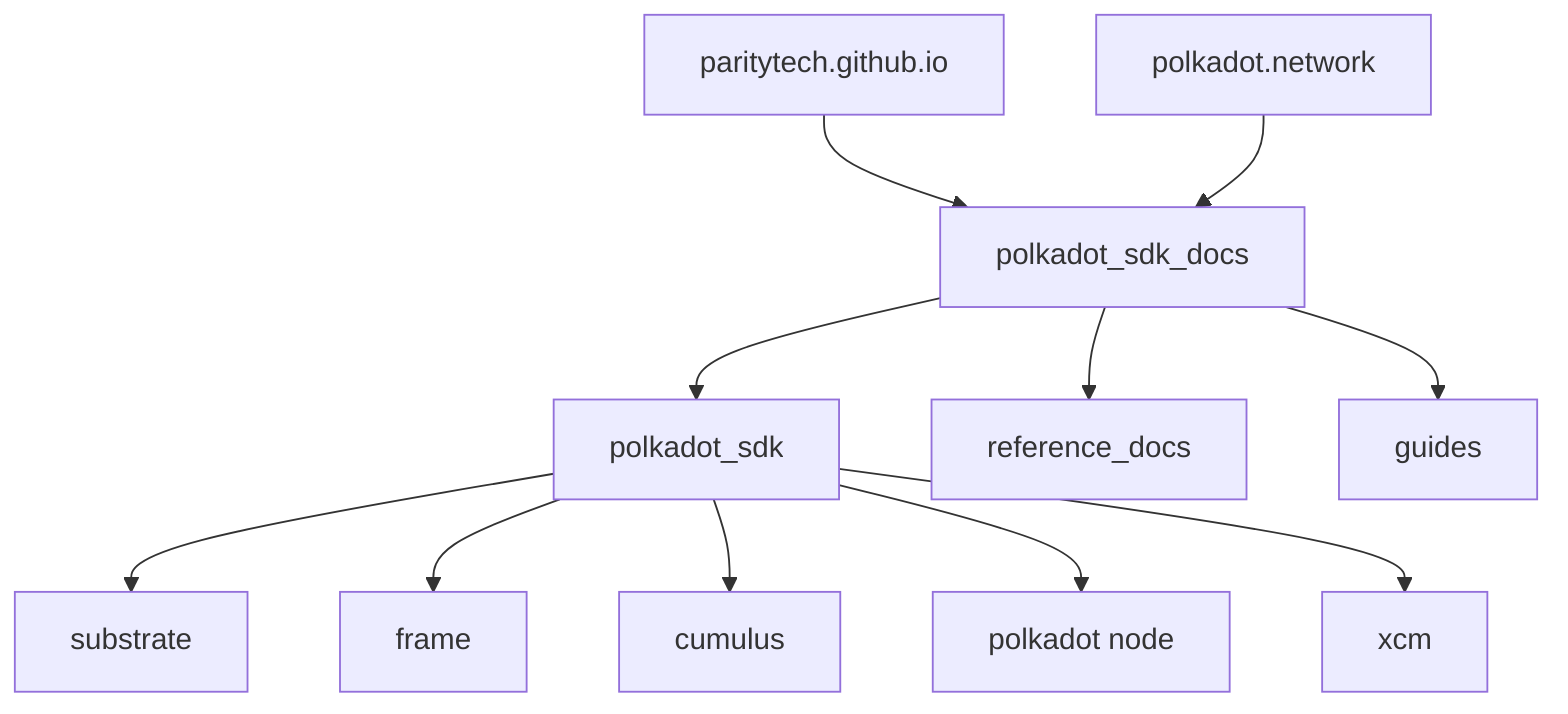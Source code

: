 flowchart
    parity[paritytech.github.io] --> devhub[polkadot_sdk_docs]
	polkadot_network[polkadot.network] --> devhub[polkadot_sdk_docs]

    devhub --> polkadot_sdk
    devhub --> reference_docs
    devhub --> guides

    polkadot_sdk --> substrate
    polkadot_sdk --> frame
    polkadot_sdk --> cumulus
    polkadot_sdk --> polkadot[polkadot node]
    polkadot_sdk --> xcm